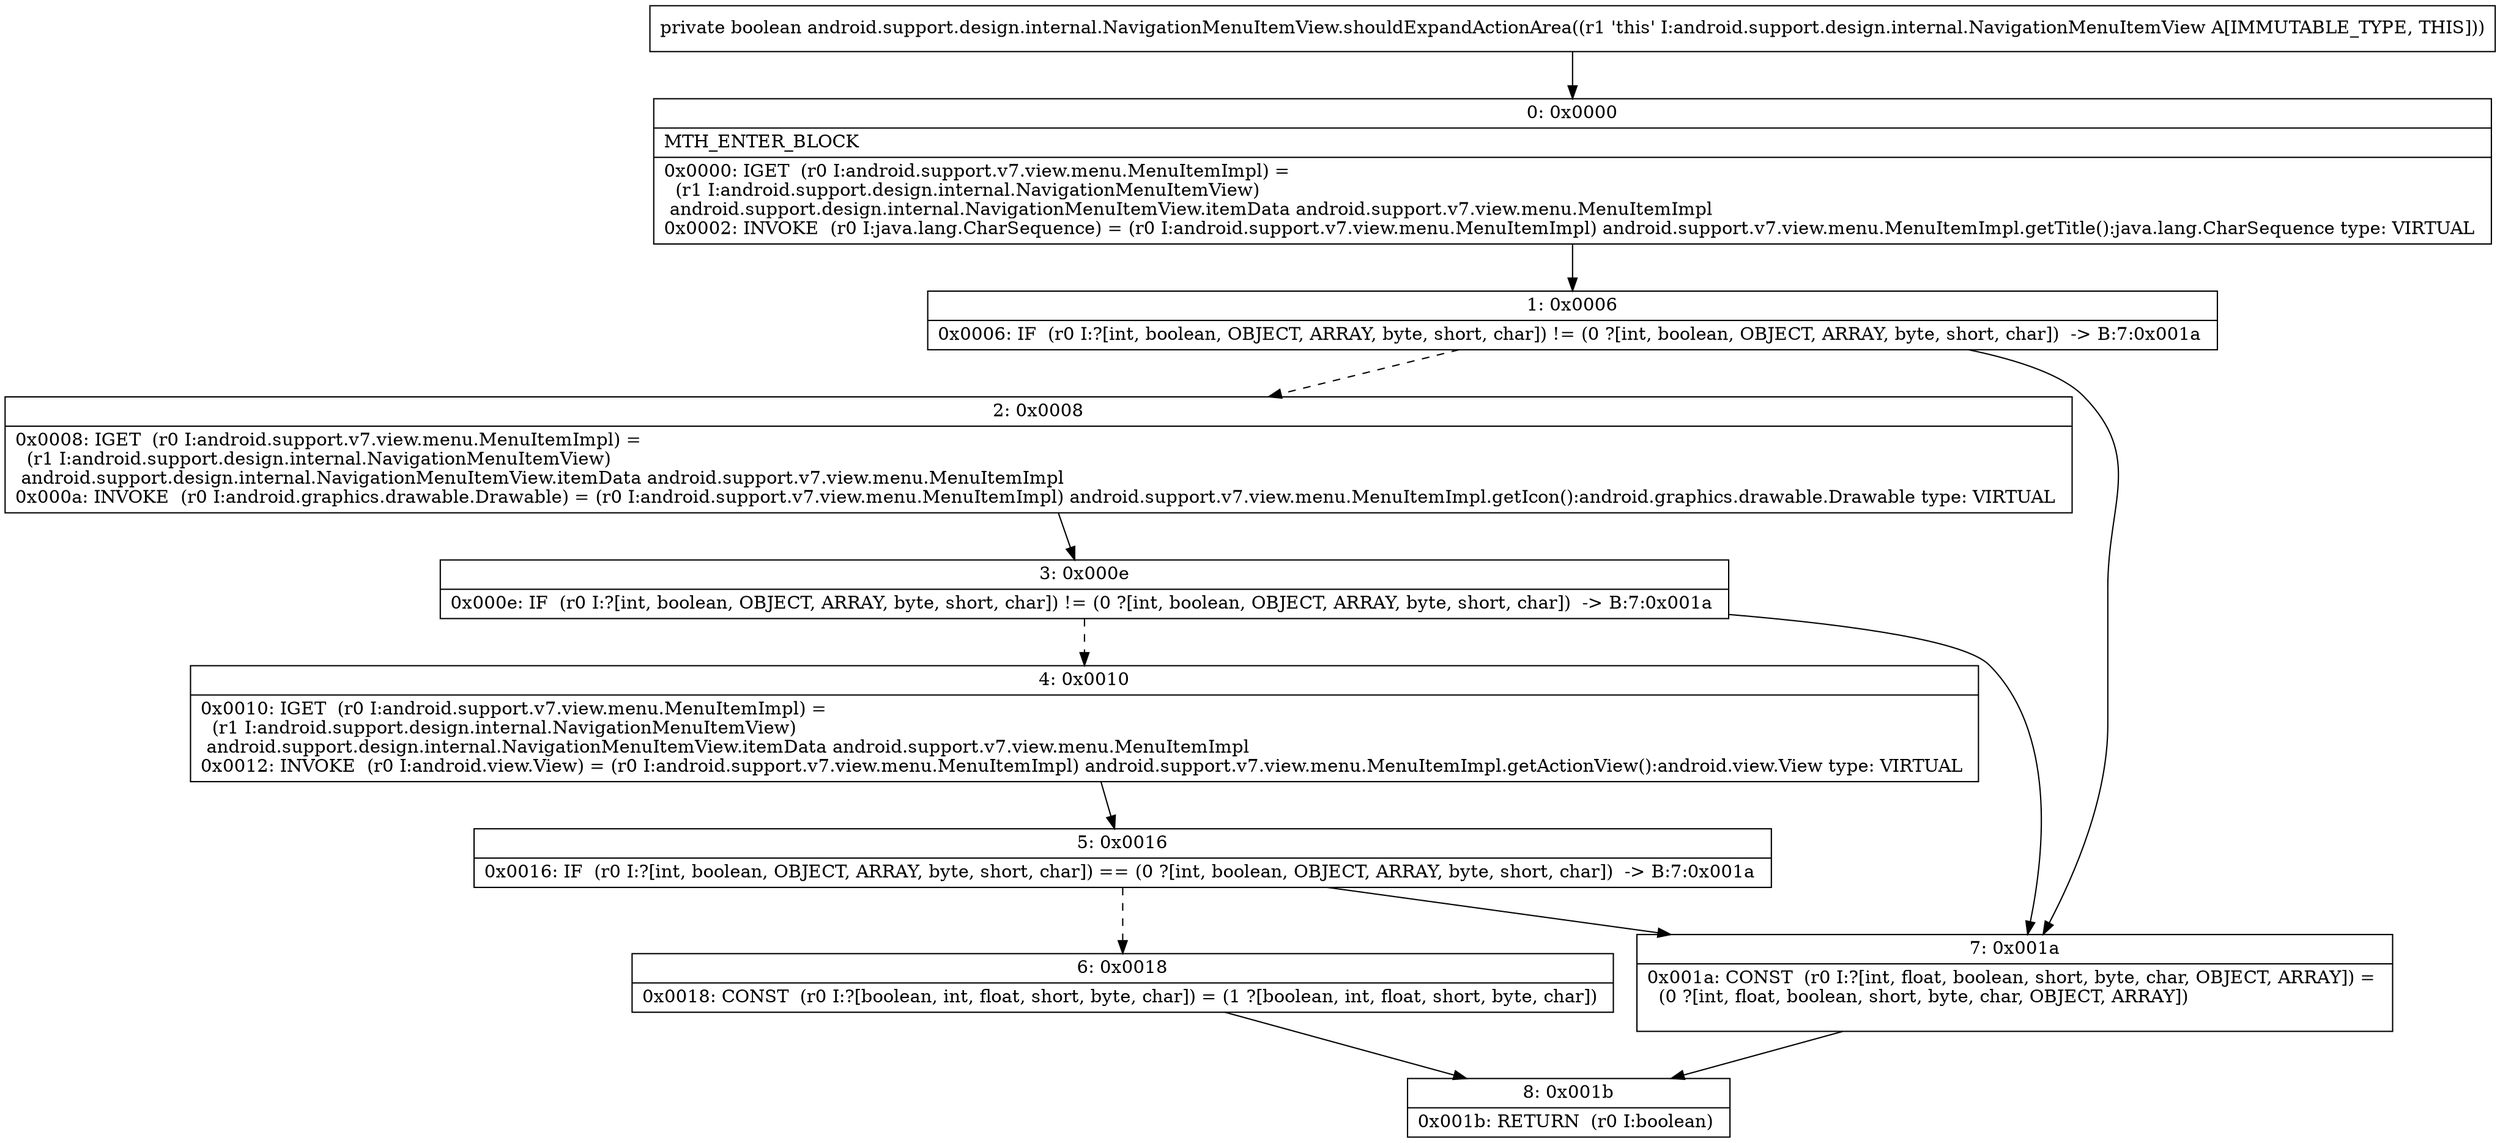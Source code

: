 digraph "CFG forandroid.support.design.internal.NavigationMenuItemView.shouldExpandActionArea()Z" {
Node_0 [shape=record,label="{0\:\ 0x0000|MTH_ENTER_BLOCK\l|0x0000: IGET  (r0 I:android.support.v7.view.menu.MenuItemImpl) = \l  (r1 I:android.support.design.internal.NavigationMenuItemView)\l android.support.design.internal.NavigationMenuItemView.itemData android.support.v7.view.menu.MenuItemImpl \l0x0002: INVOKE  (r0 I:java.lang.CharSequence) = (r0 I:android.support.v7.view.menu.MenuItemImpl) android.support.v7.view.menu.MenuItemImpl.getTitle():java.lang.CharSequence type: VIRTUAL \l}"];
Node_1 [shape=record,label="{1\:\ 0x0006|0x0006: IF  (r0 I:?[int, boolean, OBJECT, ARRAY, byte, short, char]) != (0 ?[int, boolean, OBJECT, ARRAY, byte, short, char])  \-\> B:7:0x001a \l}"];
Node_2 [shape=record,label="{2\:\ 0x0008|0x0008: IGET  (r0 I:android.support.v7.view.menu.MenuItemImpl) = \l  (r1 I:android.support.design.internal.NavigationMenuItemView)\l android.support.design.internal.NavigationMenuItemView.itemData android.support.v7.view.menu.MenuItemImpl \l0x000a: INVOKE  (r0 I:android.graphics.drawable.Drawable) = (r0 I:android.support.v7.view.menu.MenuItemImpl) android.support.v7.view.menu.MenuItemImpl.getIcon():android.graphics.drawable.Drawable type: VIRTUAL \l}"];
Node_3 [shape=record,label="{3\:\ 0x000e|0x000e: IF  (r0 I:?[int, boolean, OBJECT, ARRAY, byte, short, char]) != (0 ?[int, boolean, OBJECT, ARRAY, byte, short, char])  \-\> B:7:0x001a \l}"];
Node_4 [shape=record,label="{4\:\ 0x0010|0x0010: IGET  (r0 I:android.support.v7.view.menu.MenuItemImpl) = \l  (r1 I:android.support.design.internal.NavigationMenuItemView)\l android.support.design.internal.NavigationMenuItemView.itemData android.support.v7.view.menu.MenuItemImpl \l0x0012: INVOKE  (r0 I:android.view.View) = (r0 I:android.support.v7.view.menu.MenuItemImpl) android.support.v7.view.menu.MenuItemImpl.getActionView():android.view.View type: VIRTUAL \l}"];
Node_5 [shape=record,label="{5\:\ 0x0016|0x0016: IF  (r0 I:?[int, boolean, OBJECT, ARRAY, byte, short, char]) == (0 ?[int, boolean, OBJECT, ARRAY, byte, short, char])  \-\> B:7:0x001a \l}"];
Node_6 [shape=record,label="{6\:\ 0x0018|0x0018: CONST  (r0 I:?[boolean, int, float, short, byte, char]) = (1 ?[boolean, int, float, short, byte, char]) \l}"];
Node_7 [shape=record,label="{7\:\ 0x001a|0x001a: CONST  (r0 I:?[int, float, boolean, short, byte, char, OBJECT, ARRAY]) = \l  (0 ?[int, float, boolean, short, byte, char, OBJECT, ARRAY])\l \l}"];
Node_8 [shape=record,label="{8\:\ 0x001b|0x001b: RETURN  (r0 I:boolean) \l}"];
MethodNode[shape=record,label="{private boolean android.support.design.internal.NavigationMenuItemView.shouldExpandActionArea((r1 'this' I:android.support.design.internal.NavigationMenuItemView A[IMMUTABLE_TYPE, THIS])) }"];
MethodNode -> Node_0;
Node_0 -> Node_1;
Node_1 -> Node_2[style=dashed];
Node_1 -> Node_7;
Node_2 -> Node_3;
Node_3 -> Node_4[style=dashed];
Node_3 -> Node_7;
Node_4 -> Node_5;
Node_5 -> Node_6[style=dashed];
Node_5 -> Node_7;
Node_6 -> Node_8;
Node_7 -> Node_8;
}

